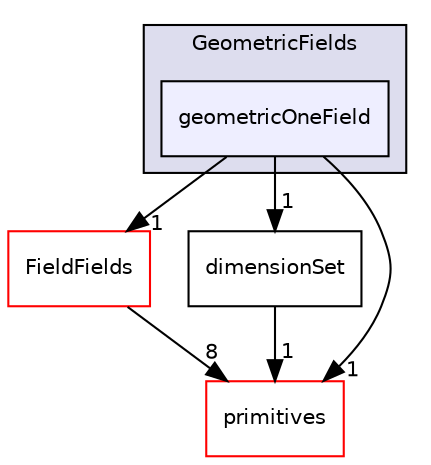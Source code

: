 digraph "src/OpenFOAM/fields/GeometricFields/geometricOneField" {
  bgcolor=transparent;
  compound=true
  node [ fontsize="10", fontname="Helvetica"];
  edge [ labelfontsize="10", labelfontname="Helvetica"];
  subgraph clusterdir_99558e6cce2e782cc8c86fe4c767e1e1 {
    graph [ bgcolor="#ddddee", pencolor="black", label="GeometricFields" fontname="Helvetica", fontsize="10", URL="dir_99558e6cce2e782cc8c86fe4c767e1e1.html"]
  dir_3fe5c6ba658aa1bce054286b6bc64dba [shape=box, label="geometricOneField", style="filled", fillcolor="#eeeeff", pencolor="black", URL="dir_3fe5c6ba658aa1bce054286b6bc64dba.html"];
  }
  dir_8eb3a7b50b56ddbfb00a2ddef0a44ff7 [shape=box label="FieldFields" color="red" URL="dir_8eb3a7b50b56ddbfb00a2ddef0a44ff7.html"];
  dir_ddfbc8513dac5f891eeb54fd21e599df [shape=box label="dimensionSet" URL="dir_ddfbc8513dac5f891eeb54fd21e599df.html"];
  dir_3e50f45338116b169052b428016851aa [shape=box label="primitives" color="red" URL="dir_3e50f45338116b169052b428016851aa.html"];
  dir_8eb3a7b50b56ddbfb00a2ddef0a44ff7->dir_3e50f45338116b169052b428016851aa [headlabel="8", labeldistance=1.5 headhref="dir_002023_002316.html"];
  dir_ddfbc8513dac5f891eeb54fd21e599df->dir_3e50f45338116b169052b428016851aa [headlabel="1", labeldistance=1.5 headhref="dir_002014_002316.html"];
  dir_3fe5c6ba658aa1bce054286b6bc64dba->dir_8eb3a7b50b56ddbfb00a2ddef0a44ff7 [headlabel="1", labeldistance=1.5 headhref="dir_002054_002023.html"];
  dir_3fe5c6ba658aa1bce054286b6bc64dba->dir_ddfbc8513dac5f891eeb54fd21e599df [headlabel="1", labeldistance=1.5 headhref="dir_002054_002014.html"];
  dir_3fe5c6ba658aa1bce054286b6bc64dba->dir_3e50f45338116b169052b428016851aa [headlabel="1", labeldistance=1.5 headhref="dir_002054_002316.html"];
}
